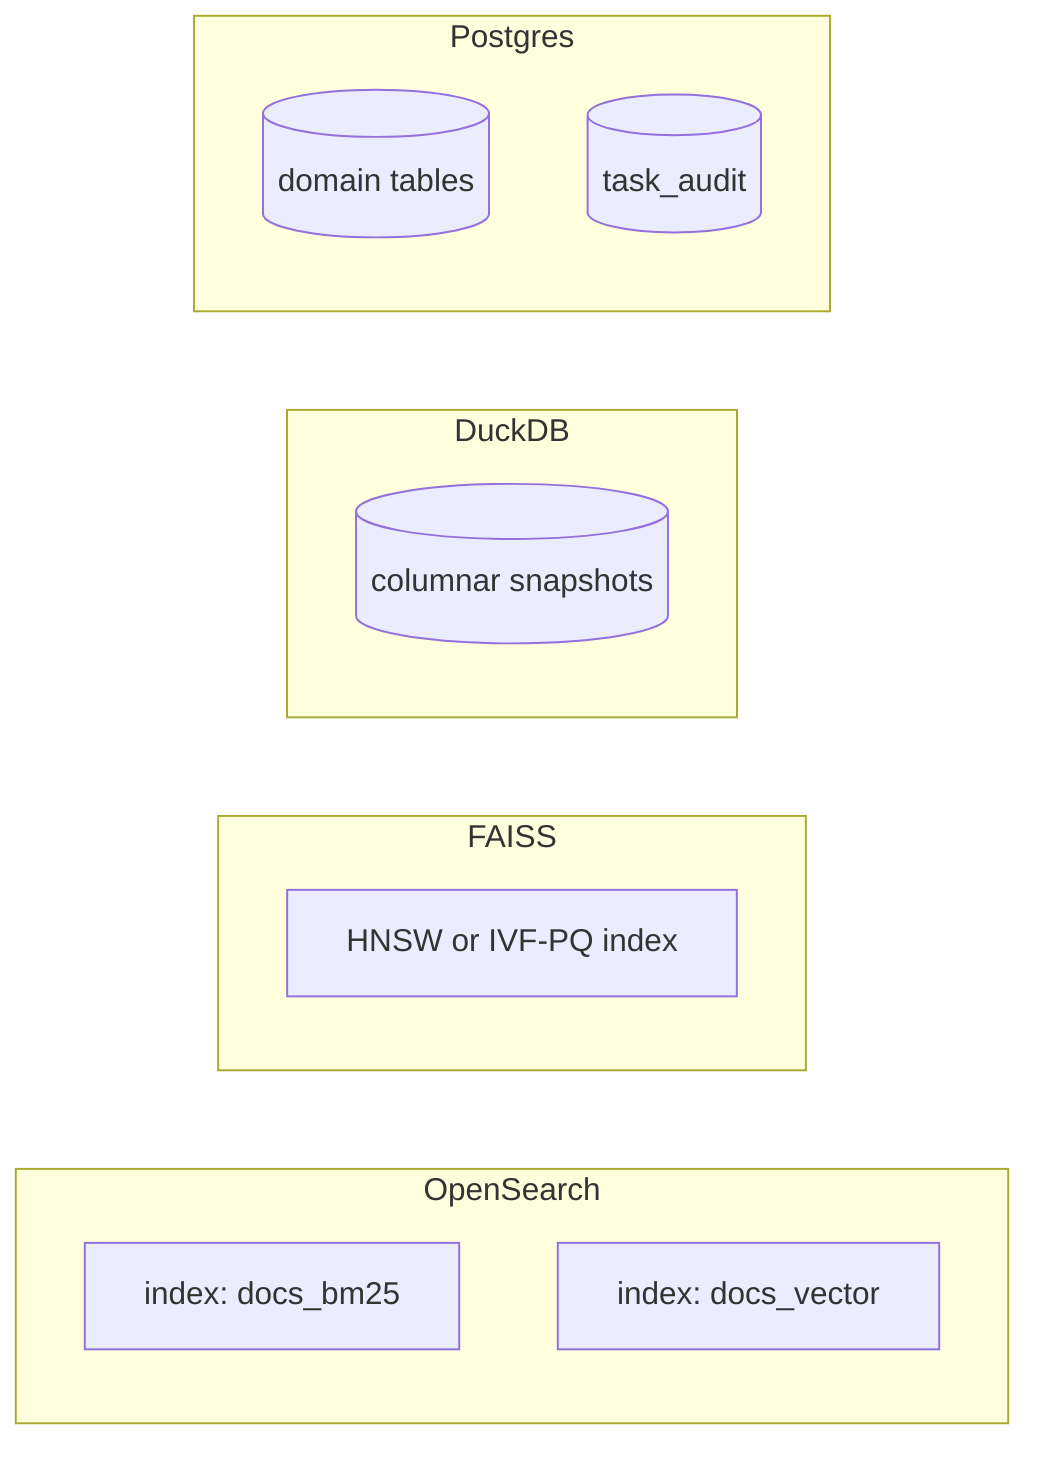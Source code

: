 flowchart LR
  subgraph OpenSearch
    IDXtxt[index: docs_bm25]
    IDXvec[index: docs_vector]
  end
  subgraph FAISS
    FIDX[HNSW or IVF-PQ index]
  end
  subgraph DuckDB
    SNAP[(columnar snapshots)]
  end
  subgraph Postgres
    TDOMAIN[(domain tables)]
    TAUDIT[(task_audit)]
  end